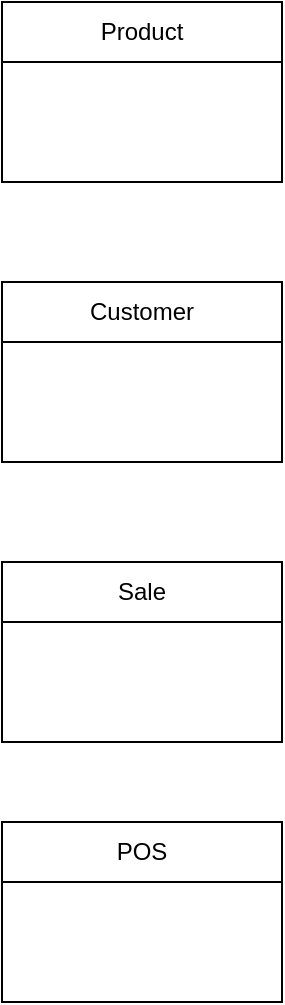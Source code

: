 <mxfile version="24.7.7">
  <diagram id="C5RBs43oDa-KdzZeNtuy" name="Page-1">
    <mxGraphModel dx="795" dy="539" grid="1" gridSize="10" guides="1" tooltips="1" connect="1" arrows="1" fold="1" page="1" pageScale="1" pageWidth="827" pageHeight="1169" math="0" shadow="0">
      <root>
        <mxCell id="WIyWlLk6GJQsqaUBKTNV-0" />
        <mxCell id="WIyWlLk6GJQsqaUBKTNV-1" parent="WIyWlLk6GJQsqaUBKTNV-0" />
        <mxCell id="FS4XXdWF6pWfkA9Q3IT3-0" value="Product" style="rounded=0;whiteSpace=wrap;html=1;" vertex="1" parent="WIyWlLk6GJQsqaUBKTNV-1">
          <mxGeometry x="330" y="100" width="140" height="30" as="geometry" />
        </mxCell>
        <mxCell id="FS4XXdWF6pWfkA9Q3IT3-1" value="" style="rounded=0;whiteSpace=wrap;html=1;" vertex="1" parent="WIyWlLk6GJQsqaUBKTNV-1">
          <mxGeometry x="330" y="130" width="140" height="60" as="geometry" />
        </mxCell>
        <mxCell id="FS4XXdWF6pWfkA9Q3IT3-2" value="Customer" style="rounded=0;whiteSpace=wrap;html=1;" vertex="1" parent="WIyWlLk6GJQsqaUBKTNV-1">
          <mxGeometry x="330" y="240" width="140" height="30" as="geometry" />
        </mxCell>
        <mxCell id="FS4XXdWF6pWfkA9Q3IT3-3" value="" style="rounded=0;whiteSpace=wrap;html=1;" vertex="1" parent="WIyWlLk6GJQsqaUBKTNV-1">
          <mxGeometry x="330" y="270" width="140" height="60" as="geometry" />
        </mxCell>
        <mxCell id="FS4XXdWF6pWfkA9Q3IT3-4" value="Sale" style="rounded=0;whiteSpace=wrap;html=1;" vertex="1" parent="WIyWlLk6GJQsqaUBKTNV-1">
          <mxGeometry x="330" y="380" width="140" height="30" as="geometry" />
        </mxCell>
        <mxCell id="FS4XXdWF6pWfkA9Q3IT3-5" value="" style="rounded=0;whiteSpace=wrap;html=1;" vertex="1" parent="WIyWlLk6GJQsqaUBKTNV-1">
          <mxGeometry x="330" y="410" width="140" height="60" as="geometry" />
        </mxCell>
        <mxCell id="FS4XXdWF6pWfkA9Q3IT3-6" value="POS" style="rounded=0;whiteSpace=wrap;html=1;" vertex="1" parent="WIyWlLk6GJQsqaUBKTNV-1">
          <mxGeometry x="330" y="510" width="140" height="30" as="geometry" />
        </mxCell>
        <mxCell id="FS4XXdWF6pWfkA9Q3IT3-7" value="" style="rounded=0;whiteSpace=wrap;html=1;" vertex="1" parent="WIyWlLk6GJQsqaUBKTNV-1">
          <mxGeometry x="330" y="540" width="140" height="60" as="geometry" />
        </mxCell>
      </root>
    </mxGraphModel>
  </diagram>
</mxfile>
